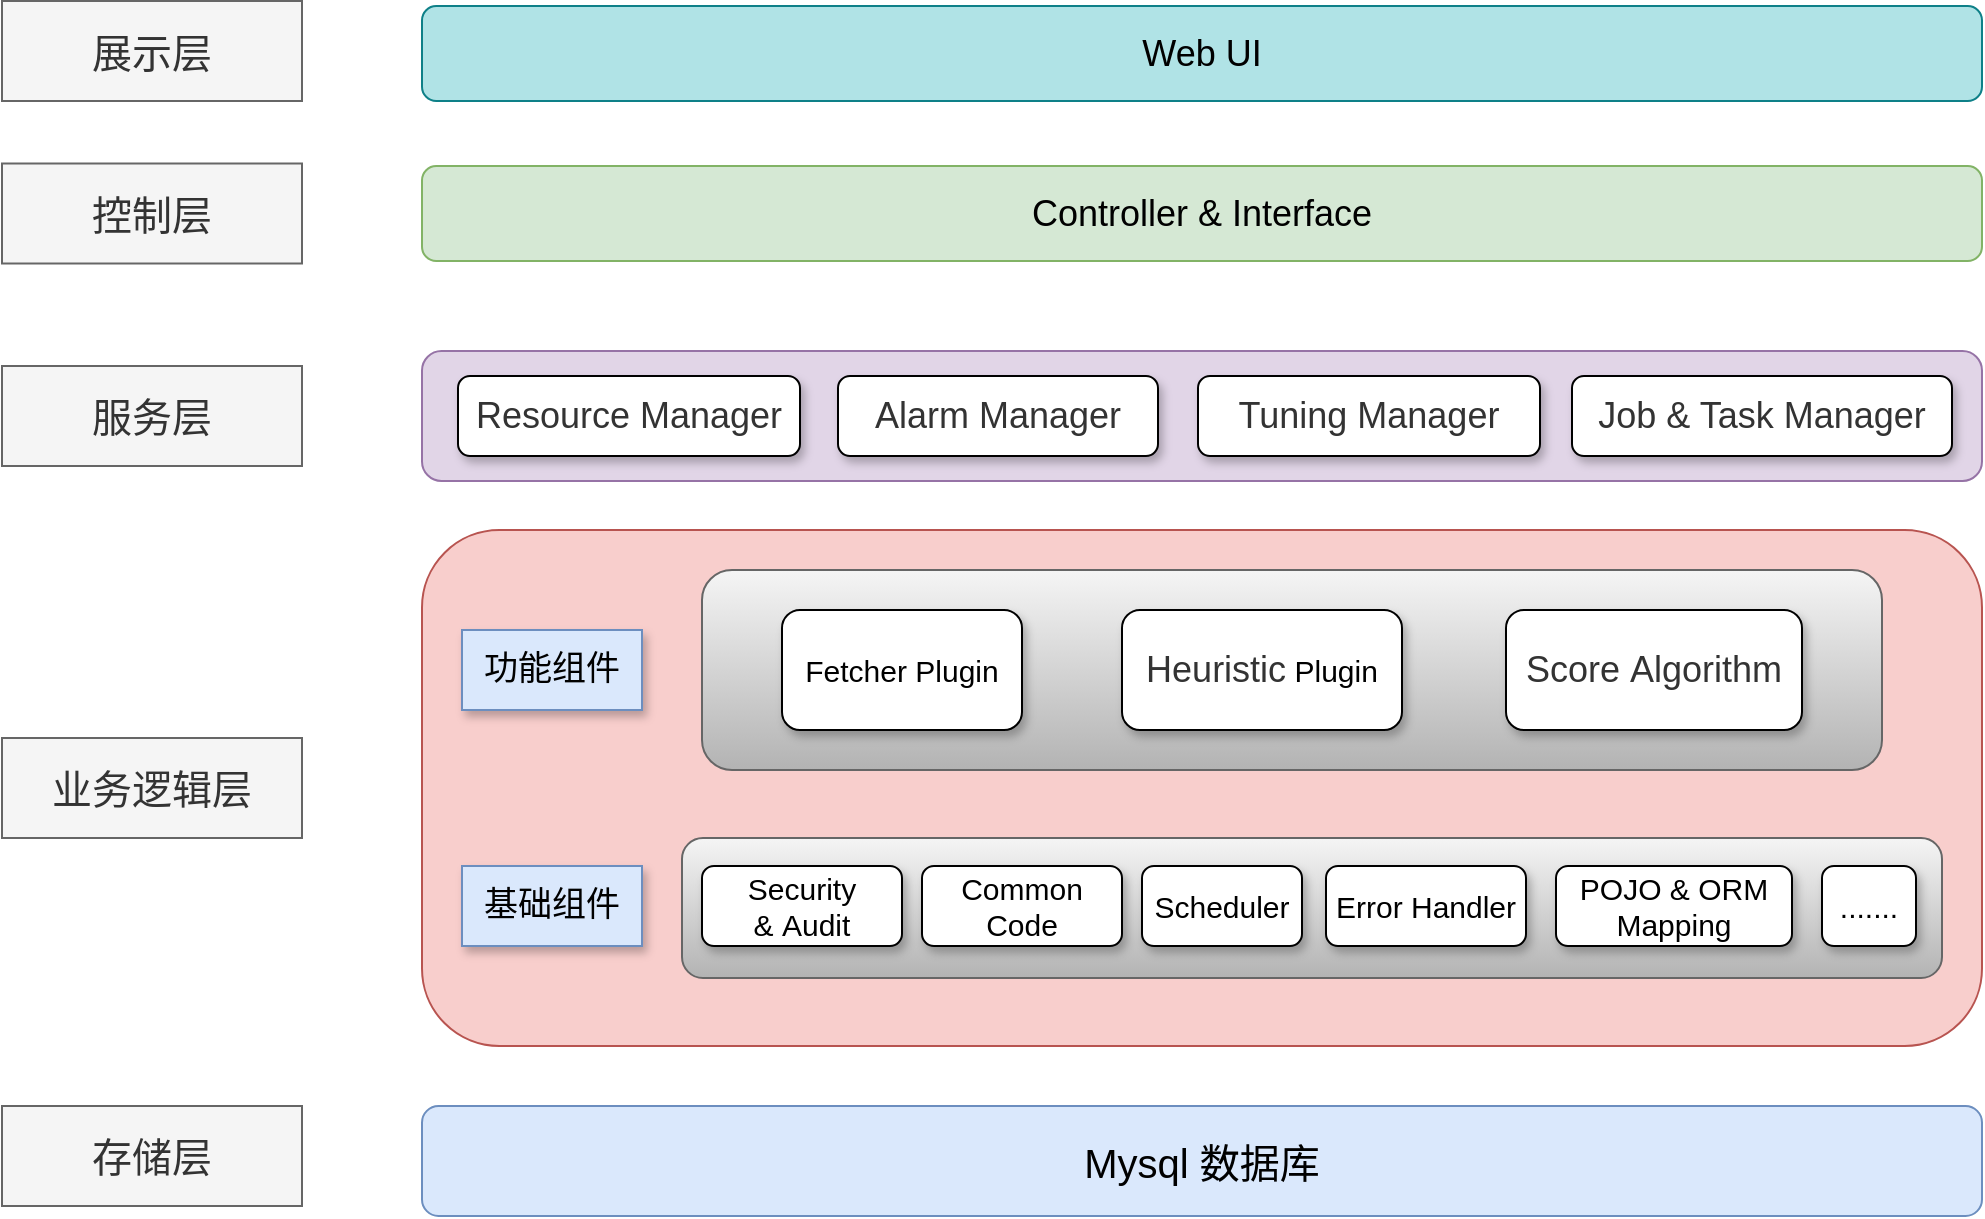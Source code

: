 <mxfile version="13.6.5" type="github">
  <diagram id="OnzgyLCP9t5Oc3sLq-lT" name="Page-1">
    <mxGraphModel dx="1426" dy="771" grid="1" gridSize="10" guides="1" tooltips="1" connect="1" arrows="1" fold="1" page="1" pageScale="1" pageWidth="1200" pageHeight="1920" math="0" shadow="0">
      <root>
        <mxCell id="0" />
        <mxCell id="1" parent="0" />
        <mxCell id="eZFEHE-rbK6bmzk9ROiz-31" value="" style="rounded=1;whiteSpace=wrap;html=1;fillColor=#f8cecc;strokeColor=#b85450;" vertex="1" parent="1">
          <mxGeometry x="310" y="302" width="780" height="258" as="geometry" />
        </mxCell>
        <mxCell id="eZFEHE-rbK6bmzk9ROiz-23" value="" style="rounded=1;whiteSpace=wrap;html=1;fillColor=#f5f5f5;strokeColor=#666666;gradientColor=#b3b3b3;" vertex="1" parent="1">
          <mxGeometry x="450" y="322" width="590" height="100" as="geometry" />
        </mxCell>
        <mxCell id="eZFEHE-rbK6bmzk9ROiz-1" value="&lt;font style=&quot;font-size: 20px&quot;&gt;存储层&lt;/font&gt;" style="text;html=1;strokeColor=#666666;fillColor=#f5f5f5;align=center;verticalAlign=middle;whiteSpace=wrap;rounded=0;fontColor=#333333;" vertex="1" parent="1">
          <mxGeometry x="100" y="590" width="150" height="50" as="geometry" />
        </mxCell>
        <mxCell id="eZFEHE-rbK6bmzk9ROiz-2" value="&lt;span style=&quot;font-size: 20px&quot;&gt;业务逻辑层&lt;/span&gt;" style="text;html=1;strokeColor=#666666;fillColor=#f5f5f5;align=center;verticalAlign=middle;whiteSpace=wrap;rounded=0;fontColor=#333333;" vertex="1" parent="1">
          <mxGeometry x="100" y="406" width="150" height="50" as="geometry" />
        </mxCell>
        <mxCell id="eZFEHE-rbK6bmzk9ROiz-3" value="&lt;span style=&quot;font-size: 20px&quot;&gt;服务层&lt;/span&gt;" style="text;html=1;strokeColor=#666666;fillColor=#f5f5f5;align=center;verticalAlign=middle;whiteSpace=wrap;rounded=0;fontColor=#333333;" vertex="1" parent="1">
          <mxGeometry x="100" y="220" width="150" height="50" as="geometry" />
        </mxCell>
        <mxCell id="eZFEHE-rbK6bmzk9ROiz-4" value="&lt;span style=&quot;font-size: 20px&quot;&gt;控制层&lt;/span&gt;" style="text;html=1;strokeColor=#666666;fillColor=#f5f5f5;align=center;verticalAlign=middle;whiteSpace=wrap;rounded=0;fontColor=#333333;" vertex="1" parent="1">
          <mxGeometry x="100" y="118.75" width="150" height="50" as="geometry" />
        </mxCell>
        <mxCell id="eZFEHE-rbK6bmzk9ROiz-5" value="&lt;span style=&quot;font-size: 20px&quot;&gt;展示层&lt;/span&gt;" style="text;html=1;strokeColor=#666666;fillColor=#f5f5f5;align=center;verticalAlign=middle;whiteSpace=wrap;rounded=0;fontColor=#333333;" vertex="1" parent="1">
          <mxGeometry x="100" y="37.5" width="150" height="50" as="geometry" />
        </mxCell>
        <mxCell id="eZFEHE-rbK6bmzk9ROiz-6" value="&lt;font style=&quot;font-size: 20px&quot;&gt;Mysql 数据库&lt;/font&gt;" style="rounded=1;whiteSpace=wrap;html=1;fillColor=#dae8fc;strokeColor=#6c8ebf;" vertex="1" parent="1">
          <mxGeometry x="310" y="590" width="780" height="55" as="geometry" />
        </mxCell>
        <mxCell id="eZFEHE-rbK6bmzk9ROiz-8" value="&lt;font style=&quot;font-size: 17px&quot;&gt;基础组件&lt;/font&gt;" style="text;html=1;strokeColor=#6c8ebf;fillColor=#dae8fc;align=center;verticalAlign=middle;whiteSpace=wrap;rounded=0;shadow=1;" vertex="1" parent="1">
          <mxGeometry x="330" y="470" width="90" height="40" as="geometry" />
        </mxCell>
        <mxCell id="eZFEHE-rbK6bmzk9ROiz-9" value="&lt;font style=&quot;font-size: 17px&quot;&gt;功能组件&lt;/font&gt;" style="text;html=1;strokeColor=#6c8ebf;fillColor=#dae8fc;align=center;verticalAlign=middle;whiteSpace=wrap;rounded=0;shadow=1;" vertex="1" parent="1">
          <mxGeometry x="330" y="352" width="90" height="40" as="geometry" />
        </mxCell>
        <mxCell id="eZFEHE-rbK6bmzk9ROiz-10" value="" style="rounded=1;whiteSpace=wrap;html=1;fillColor=#f5f5f5;strokeColor=#666666;gradientColor=#b3b3b3;" vertex="1" parent="1">
          <mxGeometry x="440" y="456" width="630" height="70" as="geometry" />
        </mxCell>
        <mxCell id="eZFEHE-rbK6bmzk9ROiz-11" value="&lt;font style=&quot;font-size: 15px&quot;&gt;Common Code&lt;/font&gt;" style="rounded=1;whiteSpace=wrap;html=1;shadow=1;" vertex="1" parent="1">
          <mxGeometry x="560" y="470" width="100" height="40" as="geometry" />
        </mxCell>
        <mxCell id="eZFEHE-rbK6bmzk9ROiz-12" value="&lt;font&gt;&lt;span style=&quot;font-size: 15px&quot;&gt;Security &amp;amp;&amp;nbsp;&lt;/span&gt;&lt;/font&gt;&lt;span style=&quot;font-size: 15px&quot;&gt;Audit&lt;/span&gt;" style="rounded=1;whiteSpace=wrap;html=1;shadow=1;" vertex="1" parent="1">
          <mxGeometry x="450" y="470" width="100" height="40" as="geometry" />
        </mxCell>
        <mxCell id="eZFEHE-rbK6bmzk9ROiz-14" value="&lt;font style=&quot;font-size: 15px&quot;&gt;Scheduler&lt;/font&gt;" style="rounded=1;whiteSpace=wrap;html=1;shadow=1;" vertex="1" parent="1">
          <mxGeometry x="670" y="470" width="80" height="40" as="geometry" />
        </mxCell>
        <mxCell id="eZFEHE-rbK6bmzk9ROiz-15" value="&lt;font style=&quot;font-size: 15px&quot;&gt;Error Handler&lt;/font&gt;" style="rounded=1;whiteSpace=wrap;html=1;shadow=1;" vertex="1" parent="1">
          <mxGeometry x="762" y="470" width="100" height="40" as="geometry" />
        </mxCell>
        <mxCell id="eZFEHE-rbK6bmzk9ROiz-16" value="&lt;font style=&quot;font-size: 15px&quot;&gt;POJO &amp;amp; ORM Mapping&lt;/font&gt;" style="rounded=1;whiteSpace=wrap;html=1;shadow=1;" vertex="1" parent="1">
          <mxGeometry x="877" y="470" width="118" height="40" as="geometry" />
        </mxCell>
        <mxCell id="eZFEHE-rbK6bmzk9ROiz-17" value="&lt;span style=&quot;font-size: 15px&quot;&gt;.......&lt;/span&gt;" style="rounded=1;whiteSpace=wrap;html=1;shadow=1;" vertex="1" parent="1">
          <mxGeometry x="1010" y="470" width="47" height="40" as="geometry" />
        </mxCell>
        <mxCell id="eZFEHE-rbK6bmzk9ROiz-19" value="&lt;span style=&quot;font-size: 15px&quot;&gt;Fetcher P&lt;/span&gt;&lt;span style=&quot;font-size: 15px&quot;&gt;lugin&lt;/span&gt;" style="rounded=1;whiteSpace=wrap;html=1;shadow=1;" vertex="1" parent="1">
          <mxGeometry x="490" y="342" width="120" height="60" as="geometry" />
        </mxCell>
        <mxCell id="eZFEHE-rbK6bmzk9ROiz-20" value="&lt;span style=&quot;color: rgb(51 , 51 , 51) ; font-size: 18px&quot;&gt;Heuristic&lt;/span&gt;&lt;span style=&quot;font-size: 15px&quot;&gt;&amp;nbsp;P&lt;/span&gt;&lt;span style=&quot;font-size: 15px&quot;&gt;lugin&lt;/span&gt;" style="rounded=1;whiteSpace=wrap;html=1;shadow=1;" vertex="1" parent="1">
          <mxGeometry x="660" y="342" width="140" height="60" as="geometry" />
        </mxCell>
        <mxCell id="eZFEHE-rbK6bmzk9ROiz-22" value="&lt;font color=&quot;#333333&quot;&gt;&lt;span style=&quot;font-size: 18px&quot;&gt;Score&amp;nbsp;&lt;/span&gt;&lt;span style=&quot;font-size: 18px&quot;&gt;Algorithm&lt;/span&gt;&lt;/font&gt;" style="rounded=1;whiteSpace=wrap;html=1;shadow=1;" vertex="1" parent="1">
          <mxGeometry x="852" y="342" width="148" height="60" as="geometry" />
        </mxCell>
        <mxCell id="eZFEHE-rbK6bmzk9ROiz-24" value="" style="rounded=1;whiteSpace=wrap;html=1;fillColor=#e1d5e7;strokeColor=#9673a6;" vertex="1" parent="1">
          <mxGeometry x="310" y="212.5" width="780" height="65" as="geometry" />
        </mxCell>
        <mxCell id="eZFEHE-rbK6bmzk9ROiz-25" value="&lt;span style=&quot;color: rgb(51 , 51 , 51) ; font-size: 18px&quot;&gt;Alarm Manager&lt;/span&gt;" style="rounded=1;whiteSpace=wrap;html=1;shadow=1;" vertex="1" parent="1">
          <mxGeometry x="518" y="225" width="160" height="40" as="geometry" />
        </mxCell>
        <mxCell id="eZFEHE-rbK6bmzk9ROiz-26" value="&lt;span style=&quot;color: rgb(51 , 51 , 51) ; font-size: 18px&quot;&gt;Tuning Manager&lt;/span&gt;" style="rounded=1;whiteSpace=wrap;html=1;shadow=1;" vertex="1" parent="1">
          <mxGeometry x="698" y="225" width="171" height="40" as="geometry" />
        </mxCell>
        <mxCell id="eZFEHE-rbK6bmzk9ROiz-28" value="&lt;span style=&quot;color: rgb(51 , 51 , 51) ; font-size: 18px&quot;&gt;Resource Manager&lt;/span&gt;" style="rounded=1;whiteSpace=wrap;html=1;shadow=1;" vertex="1" parent="1">
          <mxGeometry x="328" y="225" width="171" height="40" as="geometry" />
        </mxCell>
        <mxCell id="eZFEHE-rbK6bmzk9ROiz-29" value="&lt;font style=&quot;font-size: 18px&quot;&gt;Controller &amp;amp; Interface&lt;/font&gt;" style="rounded=1;whiteSpace=wrap;html=1;fillColor=#d5e8d4;strokeColor=#82b366;" vertex="1" parent="1">
          <mxGeometry x="310" y="120" width="780" height="47.5" as="geometry" />
        </mxCell>
        <mxCell id="eZFEHE-rbK6bmzk9ROiz-30" value="&lt;font style=&quot;font-size: 18px&quot;&gt;Web UI&lt;/font&gt;" style="rounded=1;whiteSpace=wrap;html=1;fillColor=#b0e3e6;strokeColor=#0e8088;" vertex="1" parent="1">
          <mxGeometry x="310" y="40" width="780" height="47.5" as="geometry" />
        </mxCell>
        <mxCell id="eZFEHE-rbK6bmzk9ROiz-33" value="&lt;span style=&quot;color: rgb(51 , 51 , 51) ; font-size: 18px&quot;&gt;Job &amp;amp; Task Manager&lt;/span&gt;" style="rounded=1;whiteSpace=wrap;html=1;shadow=1;" vertex="1" parent="1">
          <mxGeometry x="885" y="225" width="190" height="40" as="geometry" />
        </mxCell>
      </root>
    </mxGraphModel>
  </diagram>
</mxfile>

